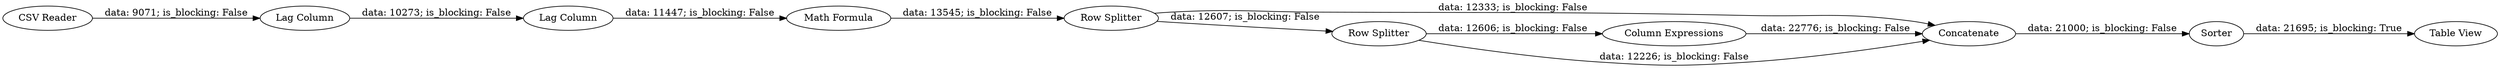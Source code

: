 digraph {
	"3675316636926126477_5" [label="Row Splitter"]
	"3675316636926126477_4" [label="Column Expressions"]
	"3675316636926126477_8" [label=Concatenate]
	"3675316636926126477_1" [label="CSV Reader"]
	"3675316636926126477_3" [label="Lag Column"]
	"3675316636926126477_7" [label="Row Splitter"]
	"3675316636926126477_9" [label="Table View"]
	"3675316636926126477_10" [label=Sorter]
	"3675316636926126477_6" [label="Math Formula"]
	"3675316636926126477_2" [label="Lag Column"]
	"3675316636926126477_4" -> "3675316636926126477_8" [label="data: 22776; is_blocking: False"]
	"3675316636926126477_6" -> "3675316636926126477_5" [label="data: 13545; is_blocking: False"]
	"3675316636926126477_8" -> "3675316636926126477_10" [label="data: 21000; is_blocking: False"]
	"3675316636926126477_1" -> "3675316636926126477_2" [label="data: 9071; is_blocking: False"]
	"3675316636926126477_7" -> "3675316636926126477_4" [label="data: 12606; is_blocking: False"]
	"3675316636926126477_7" -> "3675316636926126477_8" [label="data: 12226; is_blocking: False"]
	"3675316636926126477_3" -> "3675316636926126477_6" [label="data: 11447; is_blocking: False"]
	"3675316636926126477_5" -> "3675316636926126477_7" [label="data: 12607; is_blocking: False"]
	"3675316636926126477_10" -> "3675316636926126477_9" [label="data: 21695; is_blocking: True"]
	"3675316636926126477_5" -> "3675316636926126477_8" [label="data: 12333; is_blocking: False"]
	"3675316636926126477_2" -> "3675316636926126477_3" [label="data: 10273; is_blocking: False"]
	rankdir=LR
}
